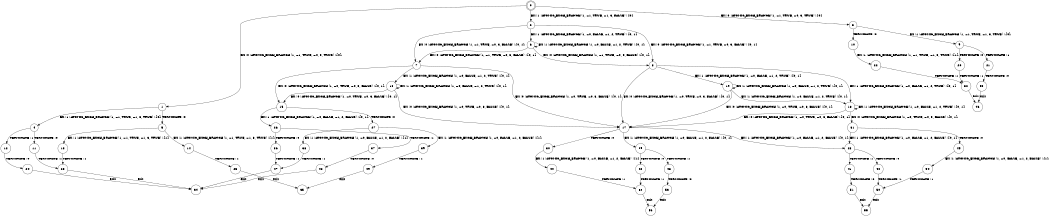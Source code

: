 digraph BCG {
size = "7, 10.5";
center = TRUE;
node [shape = circle];
0 [peripheries = 2];
0 -> 1 [label = "EX !0 !ATOMIC_EXCH_BRANCH (1, +1, TRUE, +0, 3, TRUE) !{0}"];
0 -> 2 [label = "EX !1 !ATOMIC_EXCH_BRANCH (1, +1, TRUE, +1, 3, FALSE) !{0}"];
0 -> 3 [label = "EX !0 !ATOMIC_EXCH_BRANCH (1, +1, TRUE, +0, 3, TRUE) !{0}"];
1 -> 4 [label = "EX !1 !ATOMIC_EXCH_BRANCH (1, +1, TRUE, +1, 3, TRUE) !{0}"];
1 -> 5 [label = "TERMINATE !0"];
2 -> 6 [label = "EX !1 !ATOMIC_EXCH_BRANCH (1, +0, FALSE, +1, 2, TRUE) !{0, 1}"];
2 -> 7 [label = "EX !0 !ATOMIC_EXCH_BRANCH (1, +1, TRUE, +0, 3, FALSE) !{0, 1}"];
2 -> 8 [label = "EX !0 !ATOMIC_EXCH_BRANCH (1, +1, TRUE, +0, 3, FALSE) !{0, 1}"];
3 -> 9 [label = "EX !1 !ATOMIC_EXCH_BRANCH (1, +1, TRUE, +1, 3, TRUE) !{0}"];
3 -> 10 [label = "TERMINATE !0"];
4 -> 11 [label = "TERMINATE !0"];
4 -> 12 [label = "TERMINATE !1"];
5 -> 13 [label = "EX !1 !ATOMIC_EXCH_BRANCH (1, +1, TRUE, +1, 3, TRUE) !{1}"];
5 -> 14 [label = "EX !1 !ATOMIC_EXCH_BRANCH (1, +1, TRUE, +1, 3, TRUE) !{1}"];
6 -> 6 [label = "EX !1 !ATOMIC_EXCH_BRANCH (1, +0, FALSE, +1, 2, TRUE) !{0, 1}"];
6 -> 7 [label = "EX !0 !ATOMIC_EXCH_BRANCH (1, +1, TRUE, +0, 3, FALSE) !{0, 1}"];
6 -> 8 [label = "EX !0 !ATOMIC_EXCH_BRANCH (1, +1, TRUE, +0, 3, FALSE) !{0, 1}"];
7 -> 15 [label = "EX !0 !ATOMIC_EXCH_BRANCH (1, +0, TRUE, +0, 3, FALSE) !{0, 1}"];
7 -> 16 [label = "EX !1 !ATOMIC_EXCH_BRANCH (1, +0, FALSE, +1, 2, TRUE) !{0, 1}"];
7 -> 17 [label = "EX !0 !ATOMIC_EXCH_BRANCH (1, +0, TRUE, +0, 3, FALSE) !{0, 1}"];
8 -> 18 [label = "EX !1 !ATOMIC_EXCH_BRANCH (1, +0, FALSE, +1, 2, TRUE) !{0, 1}"];
8 -> 17 [label = "EX !0 !ATOMIC_EXCH_BRANCH (1, +0, TRUE, +0, 3, FALSE) !{0, 1}"];
8 -> 19 [label = "EX !1 !ATOMIC_EXCH_BRANCH (1, +0, FALSE, +1, 2, TRUE) !{0, 1}"];
9 -> 20 [label = "TERMINATE !0"];
9 -> 21 [label = "TERMINATE !1"];
10 -> 22 [label = "EX !1 !ATOMIC_EXCH_BRANCH (1, +1, TRUE, +1, 3, TRUE) !{1}"];
11 -> 23 [label = "TERMINATE !1"];
12 -> 24 [label = "TERMINATE !0"];
13 -> 23 [label = "TERMINATE !1"];
14 -> 25 [label = "TERMINATE !1"];
15 -> 26 [label = "EX !1 !ATOMIC_EXCH_BRANCH (1, +0, FALSE, +1, 2, FALSE) !{0, 1}"];
15 -> 27 [label = "TERMINATE !0"];
16 -> 15 [label = "EX !0 !ATOMIC_EXCH_BRANCH (1, +0, TRUE, +0, 3, FALSE) !{0, 1}"];
16 -> 16 [label = "EX !1 !ATOMIC_EXCH_BRANCH (1, +0, FALSE, +1, 2, TRUE) !{0, 1}"];
16 -> 17 [label = "EX !0 !ATOMIC_EXCH_BRANCH (1, +0, TRUE, +0, 3, FALSE) !{0, 1}"];
17 -> 28 [label = "EX !1 !ATOMIC_EXCH_BRANCH (1, +0, FALSE, +1, 2, FALSE) !{0, 1}"];
17 -> 29 [label = "EX !1 !ATOMIC_EXCH_BRANCH (1, +0, FALSE, +1, 2, FALSE) !{0, 1}"];
17 -> 30 [label = "TERMINATE !0"];
18 -> 31 [label = "EX !0 !ATOMIC_EXCH_BRANCH (1, +0, TRUE, +0, 3, FALSE) !{0, 1}"];
18 -> 18 [label = "EX !1 !ATOMIC_EXCH_BRANCH (1, +0, FALSE, +1, 2, TRUE) !{0, 1}"];
18 -> 17 [label = "EX !0 !ATOMIC_EXCH_BRANCH (1, +0, TRUE, +0, 3, FALSE) !{0, 1}"];
19 -> 18 [label = "EX !1 !ATOMIC_EXCH_BRANCH (1, +0, FALSE, +1, 2, TRUE) !{0, 1}"];
19 -> 17 [label = "EX !0 !ATOMIC_EXCH_BRANCH (1, +0, TRUE, +0, 3, FALSE) !{0, 1}"];
19 -> 19 [label = "EX !1 !ATOMIC_EXCH_BRANCH (1, +0, FALSE, +1, 2, TRUE) !{0, 1}"];
20 -> 32 [label = "TERMINATE !1"];
21 -> 33 [label = "TERMINATE !0"];
22 -> 32 [label = "TERMINATE !1"];
23 -> 34 [label = "exit"];
24 -> 34 [label = "exit"];
25 -> 35 [label = "exit"];
26 -> 36 [label = "TERMINATE !0"];
26 -> 37 [label = "TERMINATE !1"];
27 -> 38 [label = "EX !1 !ATOMIC_EXCH_BRANCH (1, +0, FALSE, +1, 2, FALSE) !{1}"];
27 -> 39 [label = "EX !1 !ATOMIC_EXCH_BRANCH (1, +0, FALSE, +1, 2, FALSE) !{1}"];
28 -> 40 [label = "TERMINATE !0"];
28 -> 41 [label = "TERMINATE !1"];
29 -> 42 [label = "TERMINATE !0"];
29 -> 43 [label = "TERMINATE !1"];
30 -> 44 [label = "EX !1 !ATOMIC_EXCH_BRANCH (1, +0, FALSE, +1, 2, FALSE) !{1}"];
31 -> 28 [label = "EX !1 !ATOMIC_EXCH_BRANCH (1, +0, FALSE, +1, 2, FALSE) !{0, 1}"];
31 -> 45 [label = "TERMINATE !0"];
32 -> 46 [label = "exit"];
33 -> 46 [label = "exit"];
36 -> 47 [label = "TERMINATE !1"];
37 -> 48 [label = "TERMINATE !0"];
38 -> 47 [label = "TERMINATE !1"];
39 -> 49 [label = "TERMINATE !1"];
40 -> 50 [label = "TERMINATE !1"];
41 -> 51 [label = "TERMINATE !0"];
42 -> 52 [label = "TERMINATE !1"];
43 -> 53 [label = "TERMINATE !0"];
44 -> 52 [label = "TERMINATE !1"];
45 -> 54 [label = "EX !1 !ATOMIC_EXCH_BRANCH (1, +0, FALSE, +1, 2, FALSE) !{1}"];
47 -> 34 [label = "exit"];
48 -> 34 [label = "exit"];
49 -> 35 [label = "exit"];
50 -> 55 [label = "exit"];
51 -> 55 [label = "exit"];
52 -> 56 [label = "exit"];
53 -> 56 [label = "exit"];
54 -> 50 [label = "TERMINATE !1"];
}
